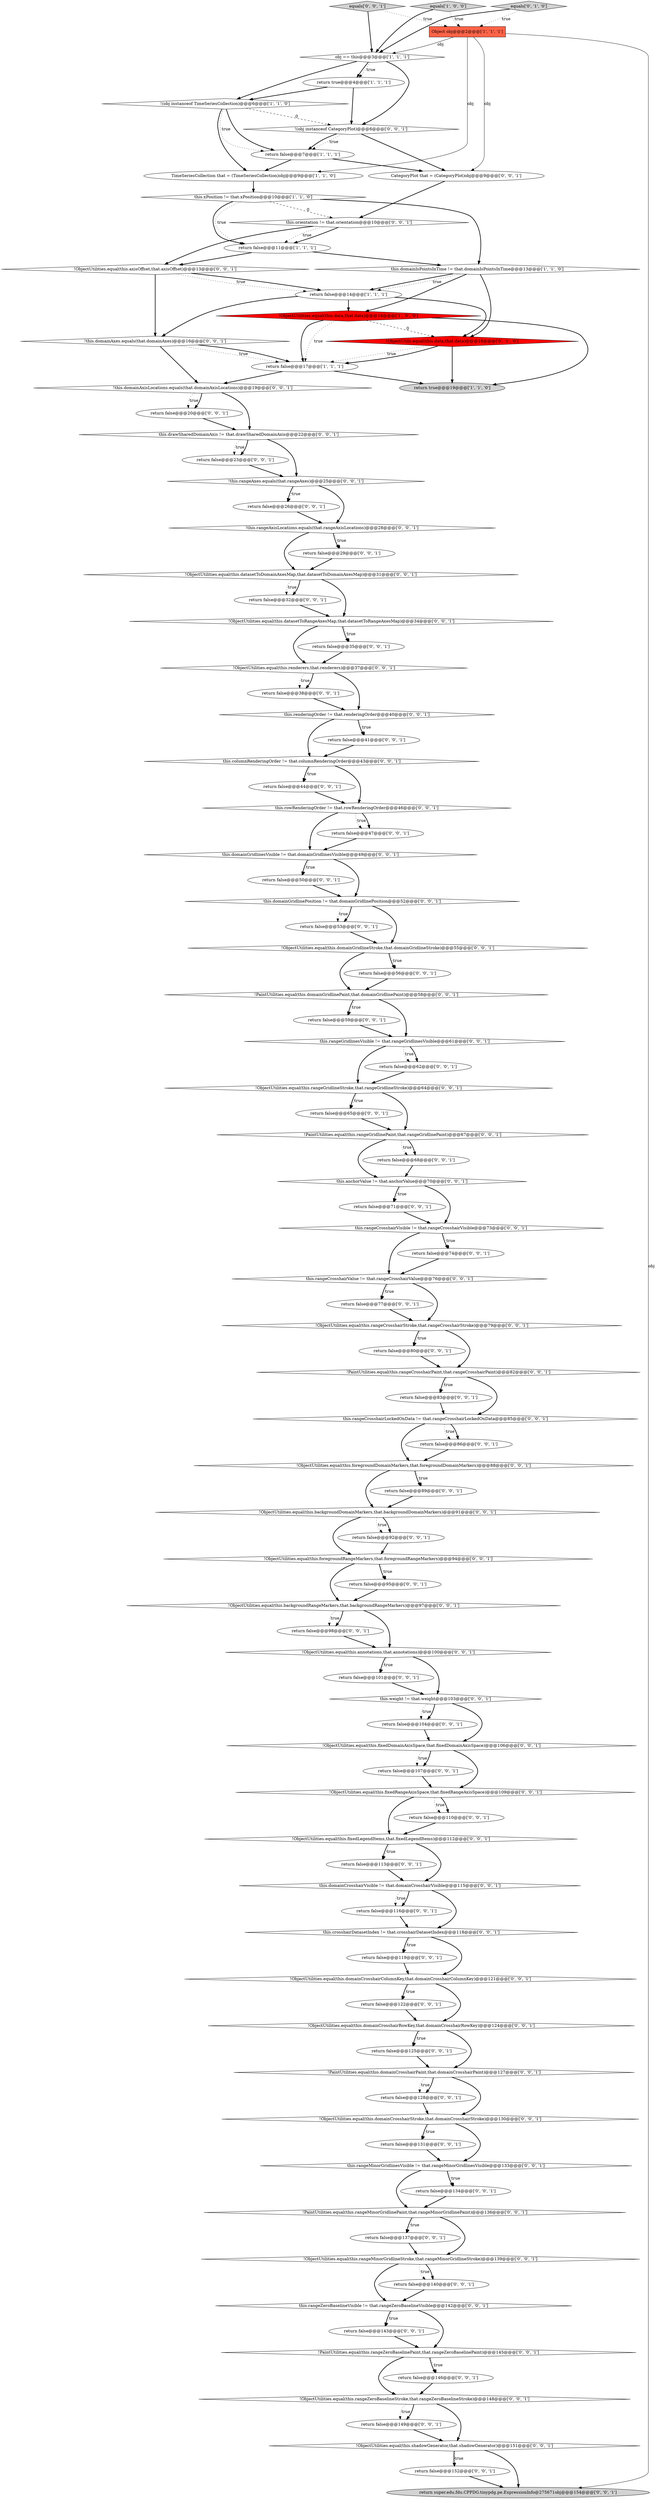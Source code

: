 digraph {
10 [style = filled, label = "return true@@@19@@@['1', '1', '0']", fillcolor = lightgray, shape = ellipse image = "AAA0AAABBB1BBB"];
1 [style = filled, label = "return true@@@4@@@['1', '1', '1']", fillcolor = white, shape = ellipse image = "AAA0AAABBB1BBB"];
92 [style = filled, label = "!ObjectUtilities.equal(this.backgroundDomainMarkers,that.backgroundDomainMarkers)@@@91@@@['0', '0', '1']", fillcolor = white, shape = diamond image = "AAA0AAABBB3BBB"];
3 [style = filled, label = "!ObjectUtilities.equal(this.data,that.data)@@@16@@@['1', '0', '0']", fillcolor = red, shape = diamond image = "AAA1AAABBB1BBB"];
49 [style = filled, label = "return false@@@53@@@['0', '0', '1']", fillcolor = white, shape = ellipse image = "AAA0AAABBB3BBB"];
112 [style = filled, label = "!ObjectUtilities.equal(this.renderers,that.renderers)@@@37@@@['0', '0', '1']", fillcolor = white, shape = diamond image = "AAA0AAABBB3BBB"];
50 [style = filled, label = "return false@@@38@@@['0', '0', '1']", fillcolor = white, shape = ellipse image = "AAA0AAABBB3BBB"];
96 [style = filled, label = "CategoryPlot that = (CategoryPlot)obj@@@9@@@['0', '0', '1']", fillcolor = white, shape = ellipse image = "AAA0AAABBB3BBB"];
88 [style = filled, label = "return false@@@83@@@['0', '0', '1']", fillcolor = white, shape = ellipse image = "AAA0AAABBB3BBB"];
99 [style = filled, label = "return false@@@116@@@['0', '0', '1']", fillcolor = white, shape = ellipse image = "AAA0AAABBB3BBB"];
37 [style = filled, label = "return false@@@50@@@['0', '0', '1']", fillcolor = white, shape = ellipse image = "AAA0AAABBB3BBB"];
70 [style = filled, label = "return false@@@32@@@['0', '0', '1']", fillcolor = white, shape = ellipse image = "AAA0AAABBB3BBB"];
30 [style = filled, label = "return super.edu.fdu.CPPDG.tinypdg.pe.ExpressionInfo@275671obj@@@154@@@['0', '0', '1']", fillcolor = lightgray, shape = ellipse image = "AAA0AAABBB3BBB"];
84 [style = filled, label = "!ObjectUtilities.equal(this.foregroundDomainMarkers,that.foregroundDomainMarkers)@@@88@@@['0', '0', '1']", fillcolor = white, shape = diamond image = "AAA0AAABBB3BBB"];
56 [style = filled, label = "return false@@@101@@@['0', '0', '1']", fillcolor = white, shape = ellipse image = "AAA0AAABBB3BBB"];
102 [style = filled, label = "return false@@@59@@@['0', '0', '1']", fillcolor = white, shape = ellipse image = "AAA0AAABBB3BBB"];
52 [style = filled, label = "this.rangeCrosshairValue != that.rangeCrosshairValue@@@76@@@['0', '0', '1']", fillcolor = white, shape = diamond image = "AAA0AAABBB3BBB"];
105 [style = filled, label = "this.crosshairDatasetIndex != that.crosshairDatasetIndex@@@118@@@['0', '0', '1']", fillcolor = white, shape = diamond image = "AAA0AAABBB3BBB"];
41 [style = filled, label = "return false@@@122@@@['0', '0', '1']", fillcolor = white, shape = ellipse image = "AAA0AAABBB3BBB"];
106 [style = filled, label = "return false@@@104@@@['0', '0', '1']", fillcolor = white, shape = ellipse image = "AAA0AAABBB3BBB"];
43 [style = filled, label = "!ObjectUtilities.equal(this.domainGridlineStroke,that.domainGridlineStroke)@@@55@@@['0', '0', '1']", fillcolor = white, shape = diamond image = "AAA0AAABBB3BBB"];
27 [style = filled, label = "return false@@@119@@@['0', '0', '1']", fillcolor = white, shape = ellipse image = "AAA0AAABBB3BBB"];
81 [style = filled, label = "this.renderingOrder != that.renderingOrder@@@40@@@['0', '0', '1']", fillcolor = white, shape = diamond image = "AAA0AAABBB3BBB"];
61 [style = filled, label = "!PaintUtilities.equal(this.domainGridlinePaint,that.domainGridlinePaint)@@@58@@@['0', '0', '1']", fillcolor = white, shape = diamond image = "AAA0AAABBB3BBB"];
34 [style = filled, label = "return false@@@23@@@['0', '0', '1']", fillcolor = white, shape = ellipse image = "AAA0AAABBB3BBB"];
4 [style = filled, label = "!(obj instanceof TimeSeriesCollection)@@@6@@@['1', '1', '0']", fillcolor = white, shape = diamond image = "AAA0AAABBB1BBB"];
25 [style = filled, label = "return false@@@89@@@['0', '0', '1']", fillcolor = white, shape = ellipse image = "AAA0AAABBB3BBB"];
16 [style = filled, label = "!PaintUtilities.equal(this.rangeMinorGridlinePaint,that.rangeMinorGridlinePaint)@@@136@@@['0', '0', '1']", fillcolor = white, shape = diamond image = "AAA0AAABBB3BBB"];
51 [style = filled, label = "return false@@@35@@@['0', '0', '1']", fillcolor = white, shape = ellipse image = "AAA0AAABBB3BBB"];
59 [style = filled, label = "this.domainGridlinesVisible != that.domainGridlinesVisible@@@49@@@['0', '0', '1']", fillcolor = white, shape = diamond image = "AAA0AAABBB3BBB"];
60 [style = filled, label = "return false@@@107@@@['0', '0', '1']", fillcolor = white, shape = ellipse image = "AAA0AAABBB3BBB"];
78 [style = filled, label = "return false@@@80@@@['0', '0', '1']", fillcolor = white, shape = ellipse image = "AAA0AAABBB3BBB"];
9 [style = filled, label = "this.domainIsPointsInTime != that.domainIsPointsInTime@@@13@@@['1', '1', '0']", fillcolor = white, shape = diamond image = "AAA0AAABBB1BBB"];
47 [style = filled, label = "!ObjectUtilities.equal(this.backgroundRangeMarkers,that.backgroundRangeMarkers)@@@97@@@['0', '0', '1']", fillcolor = white, shape = diamond image = "AAA0AAABBB3BBB"];
24 [style = filled, label = "return false@@@149@@@['0', '0', '1']", fillcolor = white, shape = ellipse image = "AAA0AAABBB3BBB"];
55 [style = filled, label = "return false@@@20@@@['0', '0', '1']", fillcolor = white, shape = ellipse image = "AAA0AAABBB3BBB"];
79 [style = filled, label = "this.weight != that.weight@@@103@@@['0', '0', '1']", fillcolor = white, shape = diamond image = "AAA0AAABBB3BBB"];
29 [style = filled, label = "return false@@@137@@@['0', '0', '1']", fillcolor = white, shape = ellipse image = "AAA0AAABBB3BBB"];
100 [style = filled, label = "this.rangeZeroBaselineVisible != that.rangeZeroBaselineVisible@@@142@@@['0', '0', '1']", fillcolor = white, shape = diamond image = "AAA0AAABBB3BBB"];
90 [style = filled, label = "equals['0', '0', '1']", fillcolor = lightgray, shape = diamond image = "AAA0AAABBB3BBB"];
45 [style = filled, label = "this.anchorValue != that.anchorValue@@@70@@@['0', '0', '1']", fillcolor = white, shape = diamond image = "AAA0AAABBB3BBB"];
38 [style = filled, label = "!ObjectUtilities.equal(this.fixedDomainAxisSpace,that.fixedDomainAxisSpace)@@@106@@@['0', '0', '1']", fillcolor = white, shape = diamond image = "AAA0AAABBB3BBB"];
0 [style = filled, label = "equals['1', '0', '0']", fillcolor = lightgray, shape = diamond image = "AAA0AAABBB1BBB"];
103 [style = filled, label = "return false@@@44@@@['0', '0', '1']", fillcolor = white, shape = ellipse image = "AAA0AAABBB3BBB"];
40 [style = filled, label = "!ObjectUtilities.equal(this.rangeGridlineStroke,that.rangeGridlineStroke)@@@64@@@['0', '0', '1']", fillcolor = white, shape = diamond image = "AAA0AAABBB3BBB"];
86 [style = filled, label = "return false@@@128@@@['0', '0', '1']", fillcolor = white, shape = ellipse image = "AAA0AAABBB3BBB"];
108 [style = filled, label = "return false@@@131@@@['0', '0', '1']", fillcolor = white, shape = ellipse image = "AAA0AAABBB3BBB"];
57 [style = filled, label = "!ObjectUtilities.equal(this.rangeMinorGridlineStroke,that.rangeMinorGridlineStroke)@@@139@@@['0', '0', '1']", fillcolor = white, shape = diamond image = "AAA0AAABBB3BBB"];
72 [style = filled, label = "!ObjectUtilities.equal(this.domainCrosshairColumnKey,that.domainCrosshairColumnKey)@@@121@@@['0', '0', '1']", fillcolor = white, shape = diamond image = "AAA0AAABBB3BBB"];
95 [style = filled, label = "!ObjectUtilities.equal(this.fixedLegendItems,that.fixedLegendItems)@@@112@@@['0', '0', '1']", fillcolor = white, shape = diamond image = "AAA0AAABBB3BBB"];
11 [style = filled, label = "return false@@@7@@@['1', '1', '1']", fillcolor = white, shape = ellipse image = "AAA0AAABBB1BBB"];
93 [style = filled, label = "this.orientation != that.orientation@@@10@@@['0', '0', '1']", fillcolor = white, shape = diamond image = "AAA0AAABBB3BBB"];
44 [style = filled, label = "!ObjectUtilities.equal(this.axisOffset,that.axisOffset)@@@13@@@['0', '0', '1']", fillcolor = white, shape = diamond image = "AAA0AAABBB3BBB"];
13 [style = filled, label = "return false@@@11@@@['1', '1', '1']", fillcolor = white, shape = ellipse image = "AAA0AAABBB1BBB"];
110 [style = filled, label = "!ObjectUtilities.equal(this.datasetToRangeAxesMap,that.datasetToRangeAxesMap)@@@34@@@['0', '0', '1']", fillcolor = white, shape = diamond image = "AAA0AAABBB3BBB"];
69 [style = filled, label = "!ObjectUtilities.equal(this.rangeZeroBaselineStroke,that.rangeZeroBaselineStroke)@@@148@@@['0', '0', '1']", fillcolor = white, shape = diamond image = "AAA0AAABBB3BBB"];
107 [style = filled, label = "return false@@@71@@@['0', '0', '1']", fillcolor = white, shape = ellipse image = "AAA0AAABBB3BBB"];
26 [style = filled, label = "this.rangeCrosshairVisible != that.rangeCrosshairVisible@@@73@@@['0', '0', '1']", fillcolor = white, shape = diamond image = "AAA0AAABBB3BBB"];
83 [style = filled, label = "!ObjectUtilities.equal(this.datasetToDomainAxesMap,that.datasetToDomainAxesMap)@@@31@@@['0', '0', '1']", fillcolor = white, shape = diamond image = "AAA0AAABBB3BBB"];
67 [style = filled, label = "this.rangeMinorGridlinesVisible != that.rangeMinorGridlinesVisible@@@133@@@['0', '0', '1']", fillcolor = white, shape = diamond image = "AAA0AAABBB3BBB"];
33 [style = filled, label = "return false@@@152@@@['0', '0', '1']", fillcolor = white, shape = ellipse image = "AAA0AAABBB3BBB"];
53 [style = filled, label = "return false@@@65@@@['0', '0', '1']", fillcolor = white, shape = ellipse image = "AAA0AAABBB3BBB"];
82 [style = filled, label = "!ObjectUtilities.equal(this.domainCrosshairStroke,that.domainCrosshairStroke)@@@130@@@['0', '0', '1']", fillcolor = white, shape = diamond image = "AAA0AAABBB3BBB"];
46 [style = filled, label = "return false@@@95@@@['0', '0', '1']", fillcolor = white, shape = ellipse image = "AAA0AAABBB3BBB"];
73 [style = filled, label = "return false@@@113@@@['0', '0', '1']", fillcolor = white, shape = ellipse image = "AAA0AAABBB3BBB"];
20 [style = filled, label = "this.drawSharedDomainAxis != that.drawSharedDomainAxis@@@22@@@['0', '0', '1']", fillcolor = white, shape = diamond image = "AAA0AAABBB3BBB"];
104 [style = filled, label = "this.domainGridlinePosition != that.domainGridlinePosition@@@52@@@['0', '0', '1']", fillcolor = white, shape = diamond image = "AAA0AAABBB3BBB"];
42 [style = filled, label = "!(obj instanceof CategoryPlot)@@@6@@@['0', '0', '1']", fillcolor = white, shape = diamond image = "AAA0AAABBB3BBB"];
2 [style = filled, label = "TimeSeriesCollection that = (TimeSeriesCollection)obj@@@9@@@['1', '1', '0']", fillcolor = white, shape = ellipse image = "AAA0AAABBB1BBB"];
21 [style = filled, label = "return false@@@146@@@['0', '0', '1']", fillcolor = white, shape = ellipse image = "AAA0AAABBB3BBB"];
66 [style = filled, label = "!PaintUtilities.equal(this.rangeCrosshairPaint,that.rangeCrosshairPaint)@@@82@@@['0', '0', '1']", fillcolor = white, shape = diamond image = "AAA0AAABBB3BBB"];
35 [style = filled, label = "!this.rangeAxes.equals(that.rangeAxes)@@@25@@@['0', '0', '1']", fillcolor = white, shape = diamond image = "AAA0AAABBB3BBB"];
5 [style = filled, label = "obj == this@@@3@@@['1', '1', '1']", fillcolor = white, shape = diamond image = "AAA0AAABBB1BBB"];
63 [style = filled, label = "this.columnRenderingOrder != that.columnRenderingOrder@@@43@@@['0', '0', '1']", fillcolor = white, shape = diamond image = "AAA0AAABBB3BBB"];
39 [style = filled, label = "this.domainCrosshairVisible != that.domainCrosshairVisible@@@115@@@['0', '0', '1']", fillcolor = white, shape = diamond image = "AAA0AAABBB3BBB"];
6 [style = filled, label = "this.xPosition != that.xPosition@@@10@@@['1', '1', '0']", fillcolor = white, shape = diamond image = "AAA0AAABBB1BBB"];
91 [style = filled, label = "return false@@@62@@@['0', '0', '1']", fillcolor = white, shape = ellipse image = "AAA0AAABBB3BBB"];
74 [style = filled, label = "return false@@@110@@@['0', '0', '1']", fillcolor = white, shape = ellipse image = "AAA0AAABBB3BBB"];
18 [style = filled, label = "return false@@@26@@@['0', '0', '1']", fillcolor = white, shape = ellipse image = "AAA0AAABBB3BBB"];
68 [style = filled, label = "return false@@@98@@@['0', '0', '1']", fillcolor = white, shape = ellipse image = "AAA0AAABBB3BBB"];
65 [style = filled, label = "!this.rangeAxisLocations.equals(that.rangeAxisLocations)@@@28@@@['0', '0', '1']", fillcolor = white, shape = diamond image = "AAA0AAABBB3BBB"];
101 [style = filled, label = "!ObjectUtilities.equal(this.shadowGenerator,that.shadowGenerator)@@@151@@@['0', '0', '1']", fillcolor = white, shape = diamond image = "AAA0AAABBB3BBB"];
111 [style = filled, label = "return false@@@29@@@['0', '0', '1']", fillcolor = white, shape = ellipse image = "AAA0AAABBB3BBB"];
71 [style = filled, label = "this.rangeGridlinesVisible != that.rangeGridlinesVisible@@@61@@@['0', '0', '1']", fillcolor = white, shape = diamond image = "AAA0AAABBB3BBB"];
85 [style = filled, label = "return false@@@125@@@['0', '0', '1']", fillcolor = white, shape = ellipse image = "AAA0AAABBB3BBB"];
109 [style = filled, label = "!this.domainAxes.equals(that.domainAxes)@@@16@@@['0', '0', '1']", fillcolor = white, shape = diamond image = "AAA0AAABBB3BBB"];
62 [style = filled, label = "return false@@@143@@@['0', '0', '1']", fillcolor = white, shape = ellipse image = "AAA0AAABBB3BBB"];
98 [style = filled, label = "!PaintUtilities.equal(this.rangeGridlinePaint,that.rangeGridlinePaint)@@@67@@@['0', '0', '1']", fillcolor = white, shape = diamond image = "AAA0AAABBB3BBB"];
14 [style = filled, label = "!ObjectUtils.equal(this.data,that.data)@@@16@@@['0', '1', '0']", fillcolor = red, shape = diamond image = "AAA1AAABBB2BBB"];
31 [style = filled, label = "!this.domainAxisLocations.equals(that.domainAxisLocations)@@@19@@@['0', '0', '1']", fillcolor = white, shape = diamond image = "AAA0AAABBB3BBB"];
87 [style = filled, label = "return false@@@134@@@['0', '0', '1']", fillcolor = white, shape = ellipse image = "AAA0AAABBB3BBB"];
22 [style = filled, label = "return false@@@68@@@['0', '0', '1']", fillcolor = white, shape = ellipse image = "AAA0AAABBB3BBB"];
75 [style = filled, label = "!PaintUtilities.equal(this.rangeZeroBaselinePaint,that.rangeZeroBaselinePaint)@@@145@@@['0', '0', '1']", fillcolor = white, shape = diamond image = "AAA0AAABBB3BBB"];
17 [style = filled, label = "return false@@@74@@@['0', '0', '1']", fillcolor = white, shape = ellipse image = "AAA0AAABBB3BBB"];
77 [style = filled, label = "return false@@@47@@@['0', '0', '1']", fillcolor = white, shape = ellipse image = "AAA0AAABBB3BBB"];
64 [style = filled, label = "return false@@@77@@@['0', '0', '1']", fillcolor = white, shape = ellipse image = "AAA0AAABBB3BBB"];
58 [style = filled, label = "this.rowRenderingOrder != that.rowRenderingOrder@@@46@@@['0', '0', '1']", fillcolor = white, shape = diamond image = "AAA0AAABBB3BBB"];
7 [style = filled, label = "return false@@@14@@@['1', '1', '1']", fillcolor = white, shape = ellipse image = "AAA0AAABBB1BBB"];
23 [style = filled, label = "!PaintUtilities.equal(this.domainCrosshairPaint,that.domainCrosshairPaint)@@@127@@@['0', '0', '1']", fillcolor = white, shape = diamond image = "AAA0AAABBB3BBB"];
12 [style = filled, label = "return false@@@17@@@['1', '1', '1']", fillcolor = white, shape = ellipse image = "AAA0AAABBB1BBB"];
36 [style = filled, label = "!ObjectUtilities.equal(this.foregroundRangeMarkers,that.foregroundRangeMarkers)@@@94@@@['0', '0', '1']", fillcolor = white, shape = diamond image = "AAA0AAABBB3BBB"];
32 [style = filled, label = "return false@@@56@@@['0', '0', '1']", fillcolor = white, shape = ellipse image = "AAA0AAABBB3BBB"];
89 [style = filled, label = "return false@@@92@@@['0', '0', '1']", fillcolor = white, shape = ellipse image = "AAA0AAABBB3BBB"];
97 [style = filled, label = "this.rangeCrosshairLockedOnData != that.rangeCrosshairLockedOnData@@@85@@@['0', '0', '1']", fillcolor = white, shape = diamond image = "AAA0AAABBB3BBB"];
19 [style = filled, label = "!ObjectUtilities.equal(this.rangeCrosshairStroke,that.rangeCrosshairStroke)@@@79@@@['0', '0', '1']", fillcolor = white, shape = diamond image = "AAA0AAABBB3BBB"];
94 [style = filled, label = "return false@@@86@@@['0', '0', '1']", fillcolor = white, shape = ellipse image = "AAA0AAABBB3BBB"];
80 [style = filled, label = "return false@@@41@@@['0', '0', '1']", fillcolor = white, shape = ellipse image = "AAA0AAABBB3BBB"];
8 [style = filled, label = "Object obj@@@2@@@['1', '1', '1']", fillcolor = tomato, shape = box image = "AAA0AAABBB1BBB"];
54 [style = filled, label = "!ObjectUtilities.equal(this.annotations,that.annotations)@@@100@@@['0', '0', '1']", fillcolor = white, shape = diamond image = "AAA0AAABBB3BBB"];
76 [style = filled, label = "return false@@@140@@@['0', '0', '1']", fillcolor = white, shape = ellipse image = "AAA0AAABBB3BBB"];
15 [style = filled, label = "equals['0', '1', '0']", fillcolor = lightgray, shape = diamond image = "AAA0AAABBB2BBB"];
48 [style = filled, label = "!ObjectUtilities.equal(this.domainCrosshairRowKey,that.domainCrosshairRowKey)@@@124@@@['0', '0', '1']", fillcolor = white, shape = diamond image = "AAA0AAABBB3BBB"];
28 [style = filled, label = "!ObjectUtilities.equal(this.fixedRangeAxisSpace,that.fixedRangeAxisSpace)@@@109@@@['0', '0', '1']", fillcolor = white, shape = diamond image = "AAA0AAABBB3BBB"];
39->99 [style = dotted, label="true"];
54->56 [style = bold, label=""];
52->64 [style = bold, label=""];
72->41 [style = bold, label=""];
95->39 [style = bold, label=""];
84->25 [style = bold, label=""];
2->6 [style = bold, label=""];
19->78 [style = bold, label=""];
5->1 [style = dotted, label="true"];
109->12 [style = dotted, label="true"];
44->7 [style = bold, label=""];
76->100 [style = bold, label=""];
65->111 [style = bold, label=""];
61->102 [style = bold, label=""];
9->7 [style = bold, label=""];
52->64 [style = dotted, label="true"];
44->109 [style = bold, label=""];
109->31 [style = bold, label=""];
98->22 [style = dotted, label="true"];
7->14 [style = bold, label=""];
99->105 [style = bold, label=""];
41->48 [style = bold, label=""];
66->88 [style = bold, label=""];
12->10 [style = bold, label=""];
104->43 [style = bold, label=""];
47->68 [style = dotted, label="true"];
31->55 [style = dotted, label="true"];
15->8 [style = dotted, label="true"];
54->56 [style = dotted, label="true"];
82->67 [style = bold, label=""];
75->21 [style = bold, label=""];
101->33 [style = bold, label=""];
101->33 [style = dotted, label="true"];
37->104 [style = bold, label=""];
73->39 [style = bold, label=""];
9->14 [style = bold, label=""];
103->58 [style = bold, label=""];
58->59 [style = bold, label=""];
98->45 [style = bold, label=""];
11->96 [style = bold, label=""];
93->13 [style = dotted, label="true"];
108->67 [style = bold, label=""];
31->20 [style = bold, label=""];
84->92 [style = bold, label=""];
77->59 [style = bold, label=""];
20->34 [style = dotted, label="true"];
40->98 [style = bold, label=""];
56->79 [style = bold, label=""];
82->108 [style = bold, label=""];
58->77 [style = dotted, label="true"];
112->50 [style = dotted, label="true"];
32->61 [style = bold, label=""];
107->26 [style = bold, label=""];
1->4 [style = bold, label=""];
92->89 [style = dotted, label="true"];
97->84 [style = bold, label=""];
88->97 [style = bold, label=""];
35->18 [style = bold, label=""];
63->103 [style = bold, label=""];
14->12 [style = dotted, label="true"];
67->16 [style = bold, label=""];
26->17 [style = bold, label=""];
104->49 [style = dotted, label="true"];
59->104 [style = bold, label=""];
38->28 [style = bold, label=""];
51->112 [style = bold, label=""];
53->98 [style = bold, label=""];
20->34 [style = bold, label=""];
110->51 [style = bold, label=""];
6->13 [style = dotted, label="true"];
71->91 [style = dotted, label="true"];
67->87 [style = bold, label=""];
16->29 [style = bold, label=""];
44->7 [style = dotted, label="true"];
57->76 [style = dotted, label="true"];
43->32 [style = bold, label=""];
14->10 [style = bold, label=""];
65->83 [style = bold, label=""];
1->42 [style = bold, label=""];
61->71 [style = bold, label=""];
92->36 [style = bold, label=""];
75->69 [style = bold, label=""];
43->32 [style = dotted, label="true"];
4->2 [style = bold, label=""];
89->36 [style = bold, label=""];
100->62 [style = bold, label=""];
25->92 [style = bold, label=""];
52->19 [style = bold, label=""];
78->66 [style = bold, label=""];
90->8 [style = dotted, label="true"];
0->8 [style = dotted, label="true"];
3->10 [style = bold, label=""];
5->1 [style = bold, label=""];
109->12 [style = bold, label=""];
36->46 [style = bold, label=""];
81->80 [style = bold, label=""];
61->102 [style = dotted, label="true"];
47->54 [style = bold, label=""];
57->76 [style = bold, label=""];
6->93 [style = dashed, label="0"];
72->41 [style = dotted, label="true"];
33->30 [style = bold, label=""];
69->101 [style = bold, label=""];
105->27 [style = bold, label=""];
35->18 [style = dotted, label="true"];
34->35 [style = bold, label=""];
18->65 [style = bold, label=""];
84->25 [style = dotted, label="true"];
93->13 [style = bold, label=""];
29->57 [style = bold, label=""];
90->5 [style = bold, label=""];
23->86 [style = dotted, label="true"];
12->31 [style = bold, label=""];
48->85 [style = bold, label=""];
36->46 [style = dotted, label="true"];
112->81 [style = bold, label=""];
102->71 [style = bold, label=""];
106->38 [style = bold, label=""];
17->52 [style = bold, label=""];
81->80 [style = dotted, label="true"];
40->53 [style = bold, label=""];
8->96 [style = solid, label="obj"];
83->70 [style = dotted, label="true"];
22->45 [style = bold, label=""];
45->107 [style = bold, label=""];
64->19 [style = bold, label=""];
24->101 [style = bold, label=""];
23->86 [style = bold, label=""];
92->89 [style = bold, label=""];
62->75 [style = bold, label=""];
98->22 [style = bold, label=""];
4->11 [style = dotted, label="true"];
66->97 [style = bold, label=""];
38->60 [style = dotted, label="true"];
95->73 [style = bold, label=""];
59->37 [style = bold, label=""];
100->75 [style = bold, label=""];
3->12 [style = bold, label=""];
83->70 [style = bold, label=""];
42->11 [style = dotted, label="true"];
59->37 [style = dotted, label="true"];
66->88 [style = dotted, label="true"];
19->78 [style = dotted, label="true"];
43->61 [style = bold, label=""];
26->52 [style = bold, label=""];
74->95 [style = bold, label=""];
48->23 [style = bold, label=""];
19->66 [style = bold, label=""];
97->94 [style = dotted, label="true"];
79->38 [style = bold, label=""];
86->82 [style = bold, label=""];
69->24 [style = dotted, label="true"];
42->11 [style = bold, label=""];
50->81 [style = bold, label=""];
26->17 [style = dotted, label="true"];
6->13 [style = bold, label=""];
70->110 [style = bold, label=""];
5->4 [style = bold, label=""];
97->94 [style = bold, label=""];
60->28 [style = bold, label=""];
69->24 [style = bold, label=""];
111->83 [style = bold, label=""];
112->50 [style = bold, label=""];
9->3 [style = bold, label=""];
28->95 [style = bold, label=""];
71->40 [style = bold, label=""];
13->9 [style = bold, label=""];
101->30 [style = bold, label=""];
9->7 [style = dotted, label="true"];
67->87 [style = dotted, label="true"];
3->14 [style = dashed, label="0"];
91->40 [style = bold, label=""];
83->110 [style = bold, label=""];
16->29 [style = dotted, label="true"];
85->23 [style = bold, label=""];
23->82 [style = bold, label=""];
80->63 [style = bold, label=""];
0->5 [style = bold, label=""];
72->48 [style = bold, label=""];
45->107 [style = dotted, label="true"];
40->53 [style = dotted, label="true"];
71->91 [style = bold, label=""];
94->84 [style = bold, label=""];
36->47 [style = bold, label=""];
42->96 [style = bold, label=""];
57->100 [style = bold, label=""];
58->77 [style = bold, label=""];
110->51 [style = dotted, label="true"];
105->27 [style = dotted, label="true"];
8->5 [style = solid, label="obj"];
55->20 [style = bold, label=""];
54->79 [style = bold, label=""];
65->111 [style = dotted, label="true"];
13->44 [style = bold, label=""];
47->68 [style = bold, label=""];
39->99 [style = bold, label=""];
100->62 [style = dotted, label="true"];
27->72 [style = bold, label=""];
38->60 [style = bold, label=""];
46->47 [style = bold, label=""];
21->69 [style = bold, label=""];
49->43 [style = bold, label=""];
79->106 [style = dotted, label="true"];
11->2 [style = bold, label=""];
7->3 [style = bold, label=""];
15->5 [style = bold, label=""];
81->63 [style = bold, label=""];
8->30 [style = solid, label="obj"];
63->58 [style = bold, label=""];
48->85 [style = dotted, label="true"];
8->2 [style = solid, label="obj"];
95->73 [style = dotted, label="true"];
105->72 [style = bold, label=""];
93->44 [style = bold, label=""];
35->65 [style = bold, label=""];
7->109 [style = bold, label=""];
87->16 [style = bold, label=""];
79->106 [style = bold, label=""];
31->55 [style = bold, label=""];
3->12 [style = dotted, label="true"];
16->57 [style = bold, label=""];
14->12 [style = bold, label=""];
4->42 [style = dashed, label="0"];
96->93 [style = bold, label=""];
39->105 [style = bold, label=""];
45->26 [style = bold, label=""];
82->108 [style = dotted, label="true"];
5->42 [style = bold, label=""];
75->21 [style = dotted, label="true"];
6->9 [style = bold, label=""];
20->35 [style = bold, label=""];
4->11 [style = bold, label=""];
104->49 [style = bold, label=""];
28->74 [style = dotted, label="true"];
68->54 [style = bold, label=""];
28->74 [style = bold, label=""];
63->103 [style = dotted, label="true"];
110->112 [style = bold, label=""];
}
